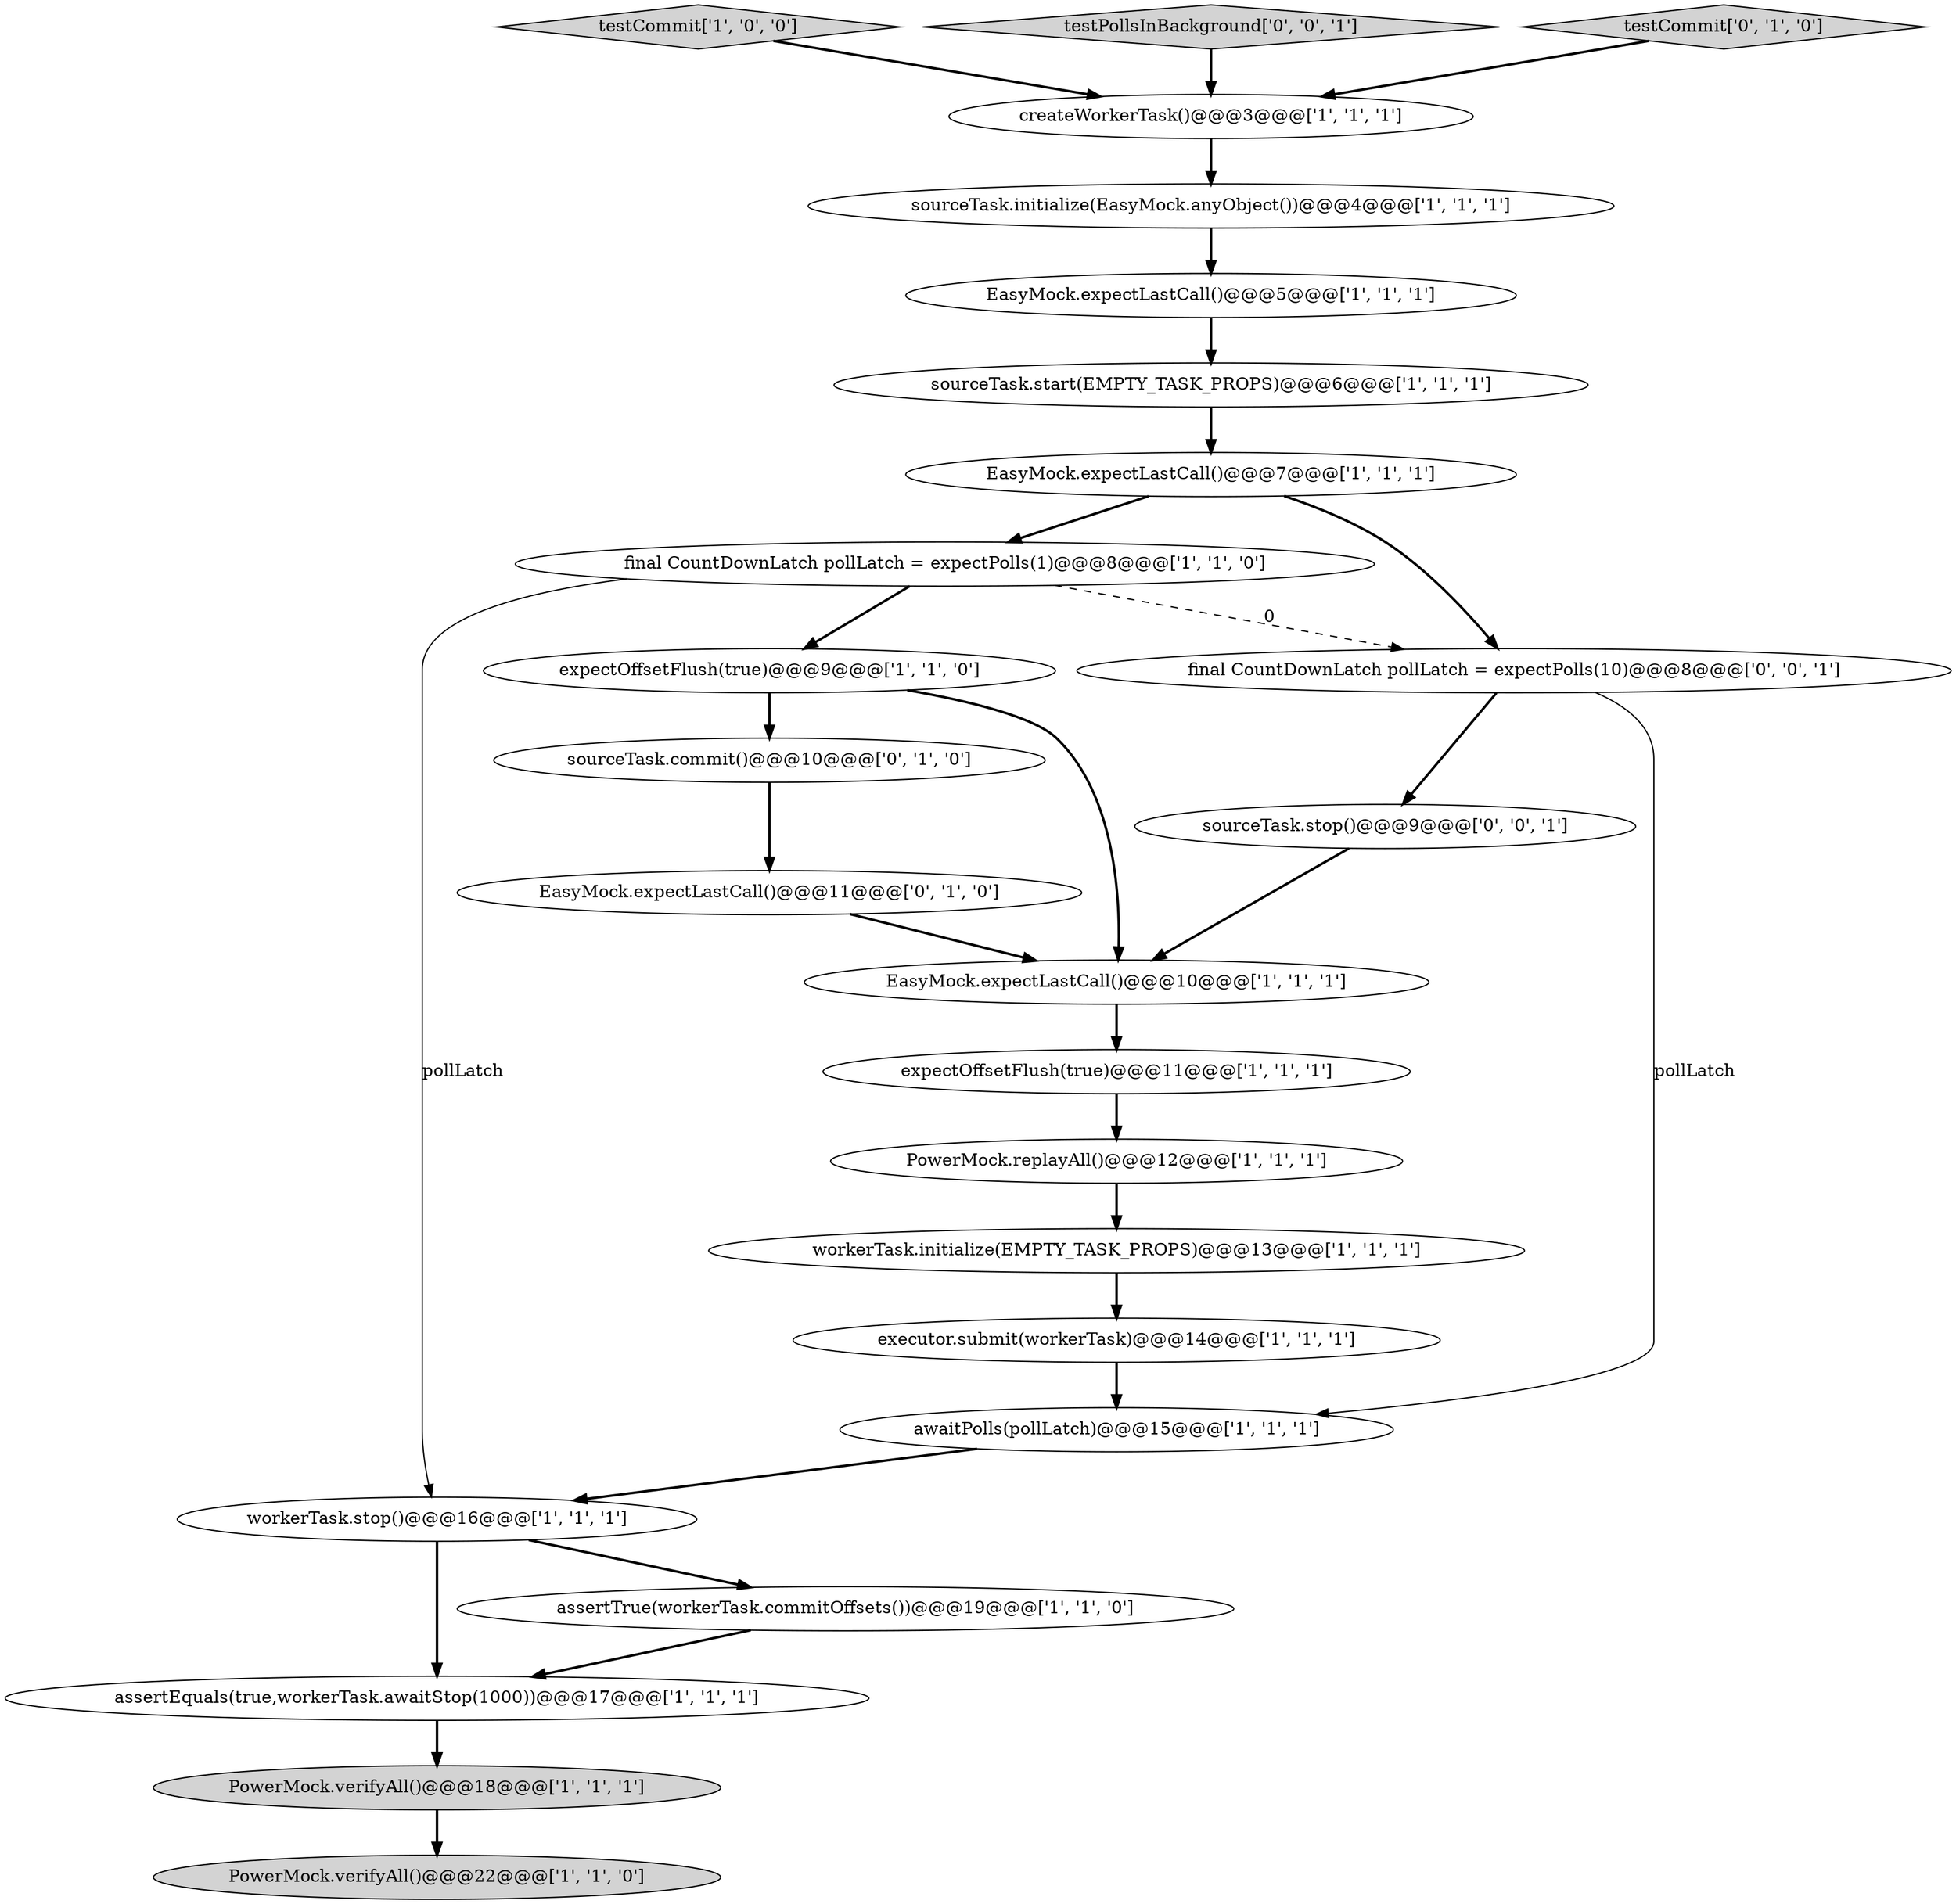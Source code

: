digraph {
16 [style = filled, label = "assertEquals(true,workerTask.awaitStop(1000))@@@17@@@['1', '1', '1']", fillcolor = white, shape = ellipse image = "AAA0AAABBB1BBB"];
0 [style = filled, label = "EasyMock.expectLastCall()@@@10@@@['1', '1', '1']", fillcolor = white, shape = ellipse image = "AAA0AAABBB1BBB"];
7 [style = filled, label = "testCommit['1', '0', '0']", fillcolor = lightgray, shape = diamond image = "AAA0AAABBB1BBB"];
5 [style = filled, label = "sourceTask.start(EMPTY_TASK_PROPS)@@@6@@@['1', '1', '1']", fillcolor = white, shape = ellipse image = "AAA0AAABBB1BBB"];
14 [style = filled, label = "sourceTask.initialize(EasyMock.anyObject())@@@4@@@['1', '1', '1']", fillcolor = white, shape = ellipse image = "AAA0AAABBB1BBB"];
15 [style = filled, label = "executor.submit(workerTask)@@@14@@@['1', '1', '1']", fillcolor = white, shape = ellipse image = "AAA0AAABBB1BBB"];
19 [style = filled, label = "EasyMock.expectLastCall()@@@11@@@['0', '1', '0']", fillcolor = white, shape = ellipse image = "AAA1AAABBB2BBB"];
9 [style = filled, label = "assertTrue(workerTask.commitOffsets())@@@19@@@['1', '1', '0']", fillcolor = white, shape = ellipse image = "AAA0AAABBB1BBB"];
12 [style = filled, label = "createWorkerTask()@@@3@@@['1', '1', '1']", fillcolor = white, shape = ellipse image = "AAA0AAABBB1BBB"];
22 [style = filled, label = "sourceTask.stop()@@@9@@@['0', '0', '1']", fillcolor = white, shape = ellipse image = "AAA0AAABBB3BBB"];
23 [style = filled, label = "testPollsInBackground['0', '0', '1']", fillcolor = lightgray, shape = diamond image = "AAA0AAABBB3BBB"];
4 [style = filled, label = "awaitPolls(pollLatch)@@@15@@@['1', '1', '1']", fillcolor = white, shape = ellipse image = "AAA0AAABBB1BBB"];
8 [style = filled, label = "workerTask.stop()@@@16@@@['1', '1', '1']", fillcolor = white, shape = ellipse image = "AAA0AAABBB1BBB"];
3 [style = filled, label = "workerTask.initialize(EMPTY_TASK_PROPS)@@@13@@@['1', '1', '1']", fillcolor = white, shape = ellipse image = "AAA0AAABBB1BBB"];
24 [style = filled, label = "final CountDownLatch pollLatch = expectPolls(10)@@@8@@@['0', '0', '1']", fillcolor = white, shape = ellipse image = "AAA0AAABBB3BBB"];
20 [style = filled, label = "sourceTask.commit()@@@10@@@['0', '1', '0']", fillcolor = white, shape = ellipse image = "AAA1AAABBB2BBB"];
2 [style = filled, label = "PowerMock.replayAll()@@@12@@@['1', '1', '1']", fillcolor = white, shape = ellipse image = "AAA0AAABBB1BBB"];
13 [style = filled, label = "EasyMock.expectLastCall()@@@7@@@['1', '1', '1']", fillcolor = white, shape = ellipse image = "AAA0AAABBB1BBB"];
17 [style = filled, label = "expectOffsetFlush(true)@@@9@@@['1', '1', '0']", fillcolor = white, shape = ellipse image = "AAA0AAABBB1BBB"];
10 [style = filled, label = "PowerMock.verifyAll()@@@22@@@['1', '1', '0']", fillcolor = lightgray, shape = ellipse image = "AAA0AAABBB1BBB"];
18 [style = filled, label = "PowerMock.verifyAll()@@@18@@@['1', '1', '1']", fillcolor = lightgray, shape = ellipse image = "AAA0AAABBB1BBB"];
11 [style = filled, label = "expectOffsetFlush(true)@@@11@@@['1', '1', '1']", fillcolor = white, shape = ellipse image = "AAA0AAABBB1BBB"];
21 [style = filled, label = "testCommit['0', '1', '0']", fillcolor = lightgray, shape = diamond image = "AAA0AAABBB2BBB"];
6 [style = filled, label = "final CountDownLatch pollLatch = expectPolls(1)@@@8@@@['1', '1', '0']", fillcolor = white, shape = ellipse image = "AAA0AAABBB1BBB"];
1 [style = filled, label = "EasyMock.expectLastCall()@@@5@@@['1', '1', '1']", fillcolor = white, shape = ellipse image = "AAA0AAABBB1BBB"];
8->16 [style = bold, label=""];
8->9 [style = bold, label=""];
22->0 [style = bold, label=""];
16->18 [style = bold, label=""];
12->14 [style = bold, label=""];
9->16 [style = bold, label=""];
15->4 [style = bold, label=""];
13->6 [style = bold, label=""];
6->17 [style = bold, label=""];
4->8 [style = bold, label=""];
19->0 [style = bold, label=""];
17->20 [style = bold, label=""];
13->24 [style = bold, label=""];
0->11 [style = bold, label=""];
11->2 [style = bold, label=""];
21->12 [style = bold, label=""];
5->13 [style = bold, label=""];
24->22 [style = bold, label=""];
20->19 [style = bold, label=""];
2->3 [style = bold, label=""];
14->1 [style = bold, label=""];
6->8 [style = solid, label="pollLatch"];
7->12 [style = bold, label=""];
23->12 [style = bold, label=""];
24->4 [style = solid, label="pollLatch"];
18->10 [style = bold, label=""];
6->24 [style = dashed, label="0"];
3->15 [style = bold, label=""];
17->0 [style = bold, label=""];
1->5 [style = bold, label=""];
}
